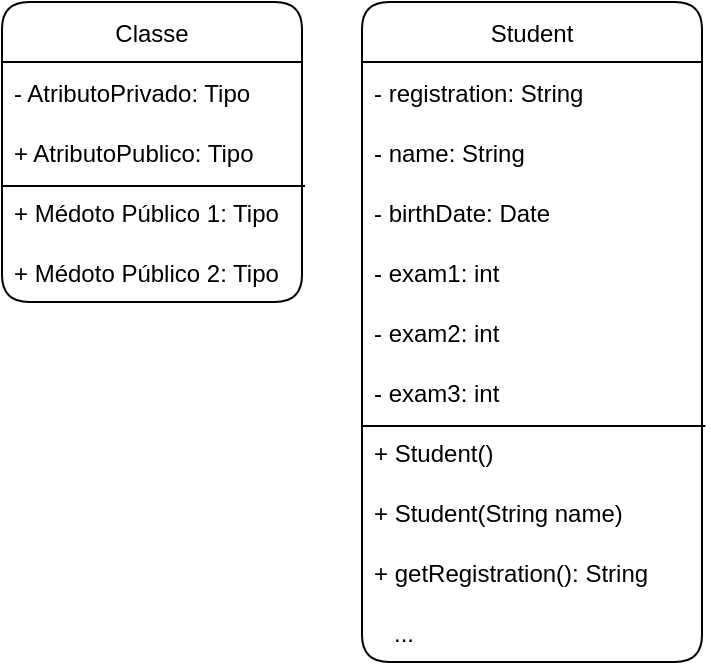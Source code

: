 <mxfile>
    <diagram id="mFfnHcXq1iD-3eX1ttIx" name="Page-1">
        <mxGraphModel dx="521" dy="779" grid="1" gridSize="10" guides="1" tooltips="1" connect="1" arrows="1" fold="1" page="1" pageScale="1" pageWidth="850" pageHeight="1100" math="0" shadow="0">
            <root>
                <mxCell id="0"/>
                <mxCell id="1" parent="0"/>
                <mxCell id="2" value="Classe" style="swimlane;fontStyle=0;childLayout=stackLayout;horizontal=1;startSize=30;horizontalStack=0;resizeParent=1;resizeParentMax=0;resizeLast=0;collapsible=1;marginBottom=0;strokeColor=default;fillColor=default;gradientColor=none;swimlaneFillColor=none;swimlaneLine=1;glass=0;rounded=1;shadow=0;sketch=0;labelBorderColor=none;labelBackgroundColor=none;snapToPoint=0;fixDash=0;container=0;" parent="1" vertex="1">
                    <mxGeometry x="30" y="150" width="150" height="150" as="geometry">
                        <mxRectangle x="50" y="150" width="50" height="30" as="alternateBounds"/>
                    </mxGeometry>
                </mxCell>
                <mxCell id="3" value="- AtributoPrivado: Tipo" style="text;strokeColor=none;fillColor=none;align=left;verticalAlign=middle;spacingLeft=4;spacingRight=4;overflow=hidden;points=[[0,0.5],[1,0.5]];portConstraint=eastwest;rotatable=0;" parent="2" vertex="1">
                    <mxGeometry y="30" width="150" height="30" as="geometry"/>
                </mxCell>
                <mxCell id="4" value="+ AtributoPublico: Tipo" style="text;strokeColor=none;fillColor=none;align=left;verticalAlign=middle;spacingLeft=4;spacingRight=4;overflow=hidden;points=[[0,0.5],[1,0.5]];portConstraint=eastwest;rotatable=0;" parent="2" vertex="1">
                    <mxGeometry y="60" width="150" height="30" as="geometry"/>
                </mxCell>
                <mxCell id="19" value="+ Médoto Público 1: Tipo" style="text;strokeColor=none;fillColor=none;align=left;verticalAlign=middle;spacingLeft=4;spacingRight=4;overflow=hidden;points=[[0,0.5],[1,0.5]];portConstraint=eastwest;rotatable=0;" parent="2" vertex="1">
                    <mxGeometry y="90" width="150" height="30" as="geometry"/>
                </mxCell>
                <mxCell id="18" value="+ Médoto Público 2: Tipo" style="text;strokeColor=none;fillColor=none;align=left;verticalAlign=middle;spacingLeft=4;spacingRight=4;overflow=hidden;points=[[0,0.5],[1,0.5]];portConstraint=eastwest;rotatable=0;" parent="2" vertex="1">
                    <mxGeometry y="120" width="150" height="30" as="geometry"/>
                </mxCell>
                <mxCell id="20" value="" style="endArrow=none;html=1;exitX=0;exitY=0.067;exitDx=0;exitDy=0;entryX=1.01;entryY=0.067;entryDx=0;entryDy=0;entryPerimeter=0;exitPerimeter=0;" parent="2" source="19" target="19" edge="1">
                    <mxGeometry width="50" height="50" relative="1" as="geometry">
                        <mxPoint x="170" y="270" as="sourcePoint"/>
                        <mxPoint x="220" y="220" as="targetPoint"/>
                    </mxGeometry>
                </mxCell>
                <mxCell id="21" value="Student" style="swimlane;fontStyle=0;childLayout=stackLayout;horizontal=1;startSize=30;horizontalStack=0;resizeParent=1;resizeParentMax=0;resizeLast=0;collapsible=1;marginBottom=0;strokeColor=default;fillColor=default;gradientColor=none;swimlaneFillColor=none;swimlaneLine=1;glass=0;rounded=1;shadow=0;sketch=0;labelBorderColor=none;labelBackgroundColor=none;snapToPoint=0;fixDash=0;container=0;" parent="1" vertex="1">
                    <mxGeometry x="210" y="150" width="170" height="330" as="geometry">
                        <mxRectangle x="50" y="150" width="50" height="30" as="alternateBounds"/>
                    </mxGeometry>
                </mxCell>
                <mxCell id="22" value="- registration: String" style="text;strokeColor=none;fillColor=none;align=left;verticalAlign=middle;spacingLeft=4;spacingRight=4;overflow=hidden;points=[[0,0.5],[1,0.5]];portConstraint=eastwest;rotatable=0;" parent="21" vertex="1">
                    <mxGeometry y="30" width="170" height="30" as="geometry"/>
                </mxCell>
                <mxCell id="23" value="- name: String" style="text;strokeColor=none;fillColor=none;align=left;verticalAlign=middle;spacingLeft=4;spacingRight=4;overflow=hidden;points=[[0,0.5],[1,0.5]];portConstraint=eastwest;rotatable=0;" parent="21" vertex="1">
                    <mxGeometry y="60" width="170" height="30" as="geometry"/>
                </mxCell>
                <mxCell id="27" value="- birthDate: Date" style="text;strokeColor=none;fillColor=none;align=left;verticalAlign=middle;spacingLeft=4;spacingRight=4;overflow=hidden;points=[[0,0.5],[1,0.5]];portConstraint=eastwest;rotatable=0;" parent="21" vertex="1">
                    <mxGeometry y="90" width="170" height="30" as="geometry"/>
                </mxCell>
                <mxCell id="30" value="- exam1: int" style="text;strokeColor=none;fillColor=none;align=left;verticalAlign=middle;spacingLeft=4;spacingRight=4;overflow=hidden;points=[[0,0.5],[1,0.5]];portConstraint=eastwest;rotatable=0;" parent="21" vertex="1">
                    <mxGeometry y="120" width="170" height="30" as="geometry"/>
                </mxCell>
                <mxCell id="29" value="- exam2: int" style="text;strokeColor=none;fillColor=none;align=left;verticalAlign=middle;spacingLeft=4;spacingRight=4;overflow=hidden;points=[[0,0.5],[1,0.5]];portConstraint=eastwest;rotatable=0;" parent="21" vertex="1">
                    <mxGeometry y="150" width="170" height="30" as="geometry"/>
                </mxCell>
                <mxCell id="28" value="- exam3: int" style="text;strokeColor=none;fillColor=none;align=left;verticalAlign=middle;spacingLeft=4;spacingRight=4;overflow=hidden;points=[[0,0.5],[1,0.5]];portConstraint=eastwest;rotatable=0;" parent="21" vertex="1">
                    <mxGeometry y="180" width="170" height="30" as="geometry"/>
                </mxCell>
                <mxCell id="24" value="+ Student()" style="text;strokeColor=none;fillColor=none;align=left;verticalAlign=middle;spacingLeft=4;spacingRight=4;overflow=hidden;points=[[0,0.5],[1,0.5]];portConstraint=eastwest;rotatable=0;" parent="21" vertex="1">
                    <mxGeometry y="210" width="170" height="30" as="geometry"/>
                </mxCell>
                <mxCell id="25" value="+ Student(String name)" style="text;strokeColor=none;fillColor=none;align=left;verticalAlign=middle;spacingLeft=4;spacingRight=4;overflow=hidden;points=[[0,0.5],[1,0.5]];portConstraint=eastwest;rotatable=0;" parent="21" vertex="1">
                    <mxGeometry y="240" width="170" height="30" as="geometry"/>
                </mxCell>
                <mxCell id="31" value="+ getRegistration(): String" style="text;strokeColor=none;fillColor=none;align=left;verticalAlign=middle;spacingLeft=4;spacingRight=4;overflow=hidden;points=[[0,0.5],[1,0.5]];portConstraint=eastwest;rotatable=0;" parent="21" vertex="1">
                    <mxGeometry y="270" width="170" height="30" as="geometry"/>
                </mxCell>
                <mxCell id="32" value="   ..." style="text;strokeColor=none;fillColor=none;align=left;verticalAlign=middle;spacingLeft=4;spacingRight=4;overflow=hidden;points=[[0,0.5],[1,0.5]];portConstraint=eastwest;rotatable=0;" parent="21" vertex="1">
                    <mxGeometry y="300" width="170" height="30" as="geometry"/>
                </mxCell>
                <mxCell id="26" value="" style="endArrow=none;html=1;exitX=0;exitY=0.067;exitDx=0;exitDy=0;entryX=1.01;entryY=0.067;entryDx=0;entryDy=0;entryPerimeter=0;exitPerimeter=0;" parent="21" source="24" target="24" edge="1">
                    <mxGeometry width="50" height="50" relative="1" as="geometry">
                        <mxPoint x="170" y="270" as="sourcePoint"/>
                        <mxPoint x="220" y="220" as="targetPoint"/>
                    </mxGeometry>
                </mxCell>
            </root>
        </mxGraphModel>
    </diagram>
</mxfile>